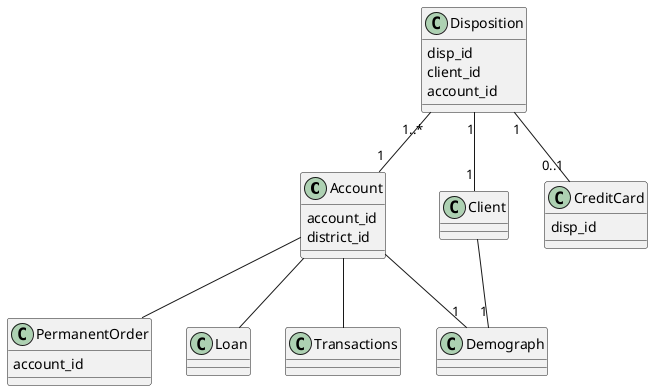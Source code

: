 @startuml schema

class Account {
    account_id
    district_id
}

class Client {

}

class CreditCard {
    disp_id
}

class PermanentOrder  {
    account_id
}

class Disposition {
    disp_id
    client_id
    account_id
}


Account -- PermanentOrder
Account -- Loan
Account -- Transactions
Account -- "1" Demograph

Disposition "1..*" -- "1" Account
Disposition "1" -- "0..1" CreditCard
Disposition "1" -- "1" Client

Client -- "1" Demograph 

@enduml
